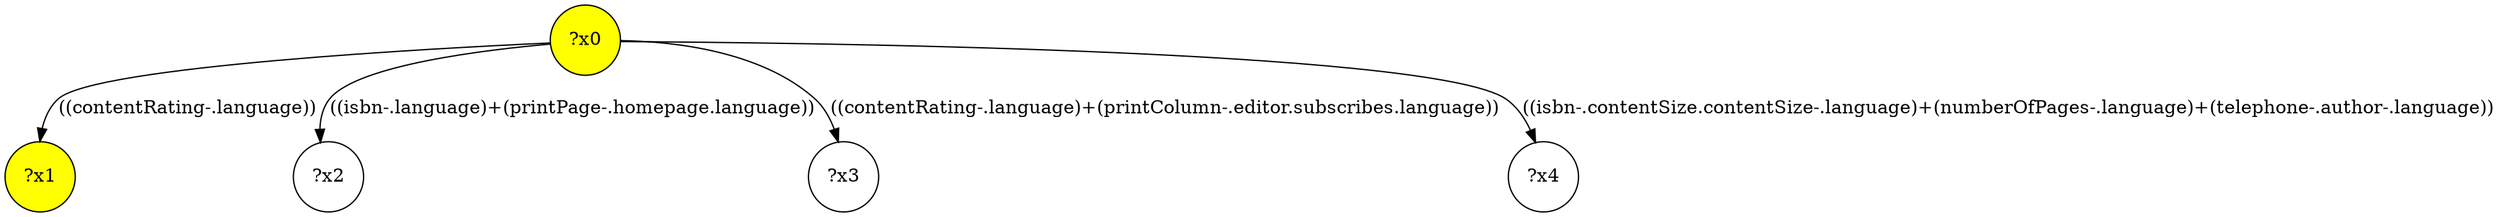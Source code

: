 digraph g {
	x0 [fillcolor="yellow", style="filled," shape=circle, label="?x0"];
	x1 [fillcolor="yellow", style="filled," shape=circle, label="?x1"];
	x0 -> x1 [label="((contentRating-.language))"];
	x2 [shape=circle, label="?x2"];
	x0 -> x2 [label="((isbn-.language)+(printPage-.homepage.language))"];
	x3 [shape=circle, label="?x3"];
	x0 -> x3 [label="((contentRating-.language)+(printColumn-.editor.subscribes.language))"];
	x4 [shape=circle, label="?x4"];
	x0 -> x4 [label="((isbn-.contentSize.contentSize-.language)+(numberOfPages-.language)+(telephone-.author-.language))"];
}
